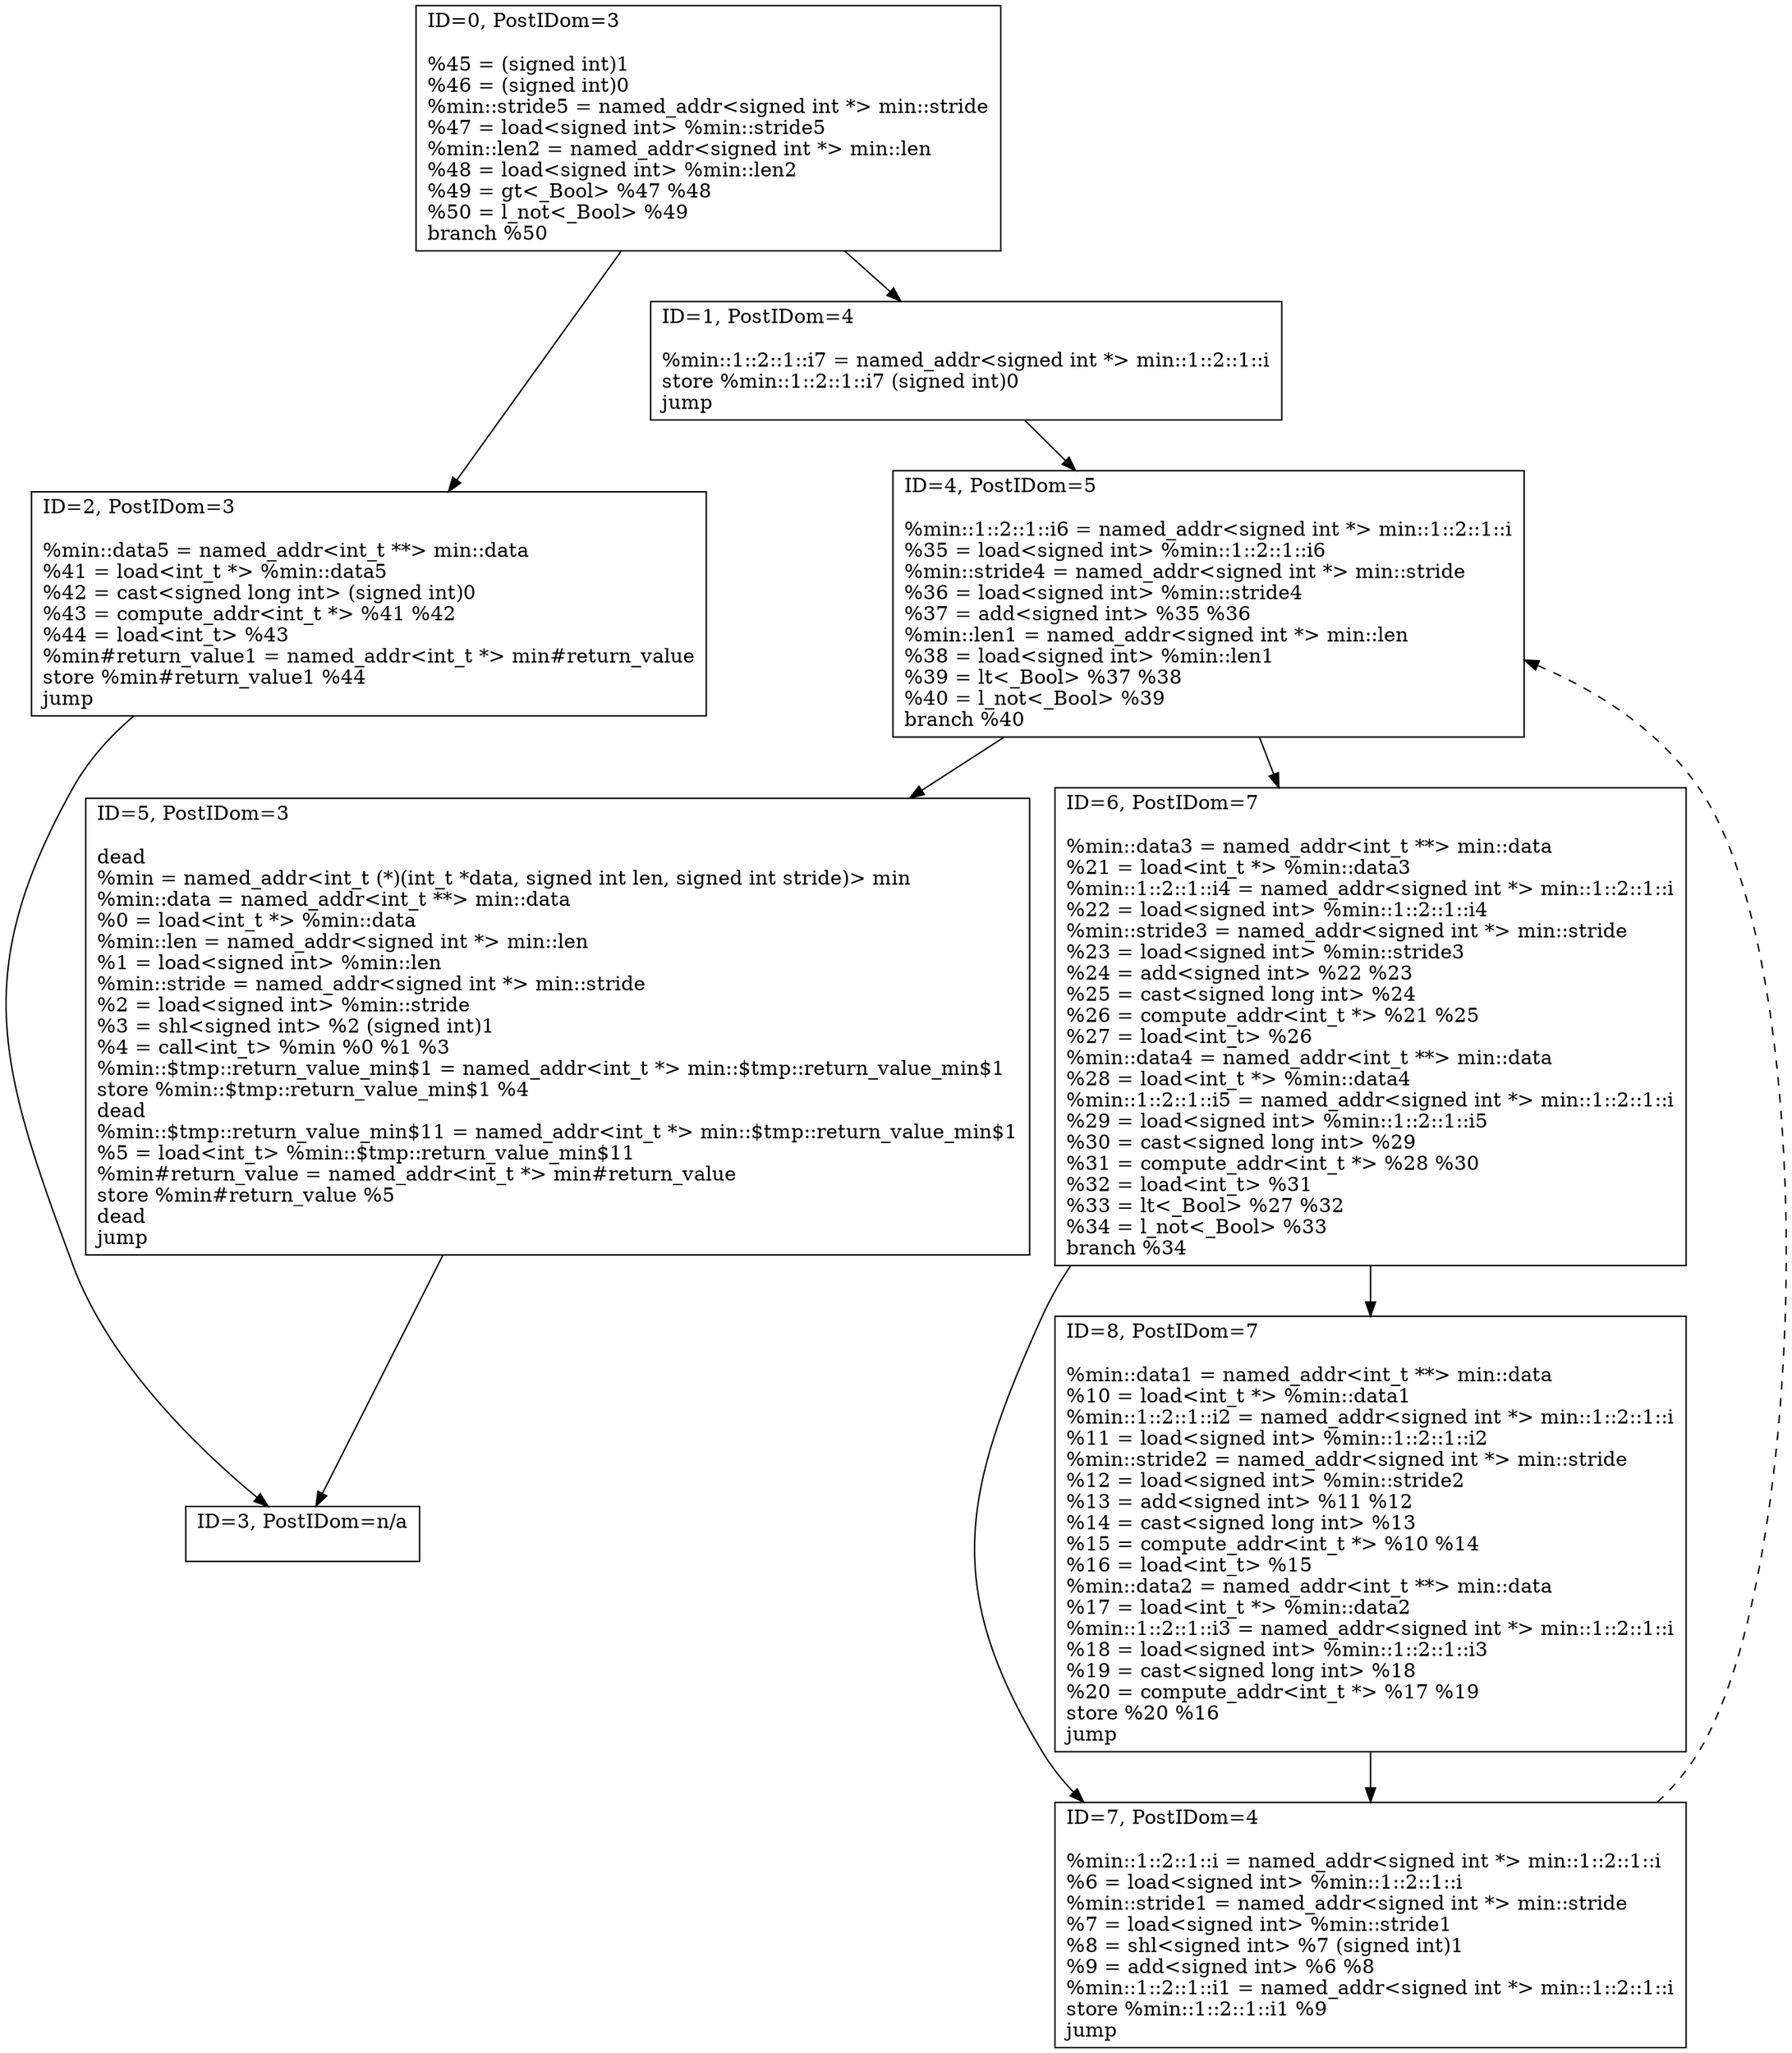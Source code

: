 digraph {
	3 [shape=box,label="ID=3, PostIDom=n/a\l\l"];
	5 [shape=box,label="ID=5, PostIDom=3\l\ldead\l%min = named_addr<int_t (*)(int_t *data, signed int len, signed int stride)> min\l%min::data = named_addr<int_t **> min::data\l%0 = load<int_t *> %min::data\l%min::len = named_addr<signed int *> min::len\l%1 = load<signed int> %min::len\l%min::stride = named_addr<signed int *> min::stride\l%2 = load<signed int> %min::stride\l%3 = shl<signed int> %2 (signed int)1\l%4 = call<int_t> %min %0 %1 %3\l%min::$tmp::return_value_min$1 = named_addr<int_t *> min::$tmp::return_value_min$1\lstore %min::$tmp::return_value_min$1 %4\ldead\l%min::$tmp::return_value_min$11 = named_addr<int_t *> min::$tmp::return_value_min$1\l%5 = load<int_t> %min::$tmp::return_value_min$11\l%min#return_value = named_addr<int_t *> min#return_value\lstore %min#return_value %5\ldead\ljump\l"];
	5 -> 3;
	7 [shape=box,label="ID=7, PostIDom=4\l\l%min::1::2::1::i = named_addr<signed int *> min::1::2::1::i\l%6 = load<signed int> %min::1::2::1::i\l%min::stride1 = named_addr<signed int *> min::stride\l%7 = load<signed int> %min::stride1\l%8 = shl<signed int> %7 (signed int)1\l%9 = add<signed int> %6 %8\l%min::1::2::1::i1 = named_addr<signed int *> min::1::2::1::i\lstore %min::1::2::1::i1 %9\ljump\l"];
	7 -> 4 [style=dashed];
	8 [shape=box,label="ID=8, PostIDom=7\l\l%min::data1 = named_addr<int_t **> min::data\l%10 = load<int_t *> %min::data1\l%min::1::2::1::i2 = named_addr<signed int *> min::1::2::1::i\l%11 = load<signed int> %min::1::2::1::i2\l%min::stride2 = named_addr<signed int *> min::stride\l%12 = load<signed int> %min::stride2\l%13 = add<signed int> %11 %12\l%14 = cast<signed long int> %13\l%15 = compute_addr<int_t *> %10 %14\l%16 = load<int_t> %15\l%min::data2 = named_addr<int_t **> min::data\l%17 = load<int_t *> %min::data2\l%min::1::2::1::i3 = named_addr<signed int *> min::1::2::1::i\l%18 = load<signed int> %min::1::2::1::i3\l%19 = cast<signed long int> %18\l%20 = compute_addr<int_t *> %17 %19\lstore %20 %16\ljump\l"];
	8 -> 7;
	6 [shape=box,label="ID=6, PostIDom=7\l\l%min::data3 = named_addr<int_t **> min::data\l%21 = load<int_t *> %min::data3\l%min::1::2::1::i4 = named_addr<signed int *> min::1::2::1::i\l%22 = load<signed int> %min::1::2::1::i4\l%min::stride3 = named_addr<signed int *> min::stride\l%23 = load<signed int> %min::stride3\l%24 = add<signed int> %22 %23\l%25 = cast<signed long int> %24\l%26 = compute_addr<int_t *> %21 %25\l%27 = load<int_t> %26\l%min::data4 = named_addr<int_t **> min::data\l%28 = load<int_t *> %min::data4\l%min::1::2::1::i5 = named_addr<signed int *> min::1::2::1::i\l%29 = load<signed int> %min::1::2::1::i5\l%30 = cast<signed long int> %29\l%31 = compute_addr<int_t *> %28 %30\l%32 = load<int_t> %31\l%33 = lt<_Bool> %27 %32\l%34 = l_not<_Bool> %33\lbranch %34\l"];
	6 -> 7;
	6 -> 8;
	4 [shape=box,label="ID=4, PostIDom=5\l\l%min::1::2::1::i6 = named_addr<signed int *> min::1::2::1::i\l%35 = load<signed int> %min::1::2::1::i6\l%min::stride4 = named_addr<signed int *> min::stride\l%36 = load<signed int> %min::stride4\l%37 = add<signed int> %35 %36\l%min::len1 = named_addr<signed int *> min::len\l%38 = load<signed int> %min::len1\l%39 = lt<_Bool> %37 %38\l%40 = l_not<_Bool> %39\lbranch %40\l"];
	4 -> 5;
	4 -> 6;
	1 [shape=box,label="ID=1, PostIDom=4\l\l%min::1::2::1::i7 = named_addr<signed int *> min::1::2::1::i\lstore %min::1::2::1::i7 (signed int)0\ljump\l"];
	1 -> 4;
	2 [shape=box,label="ID=2, PostIDom=3\l\l%min::data5 = named_addr<int_t **> min::data\l%41 = load<int_t *> %min::data5\l%42 = cast<signed long int> (signed int)0\l%43 = compute_addr<int_t *> %41 %42\l%44 = load<int_t> %43\l%min#return_value1 = named_addr<int_t *> min#return_value\lstore %min#return_value1 %44\ljump\l"];
	2 -> 3;
	0 [shape=box,label="ID=0, PostIDom=3\l\l%45 = (signed int)1\l%46 = (signed int)0\l%min::stride5 = named_addr<signed int *> min::stride\l%47 = load<signed int> %min::stride5\l%min::len2 = named_addr<signed int *> min::len\l%48 = load<signed int> %min::len2\l%49 = gt<_Bool> %47 %48\l%50 = l_not<_Bool> %49\lbranch %50\l"];
	0 -> 1;
	0 -> 2;
}
